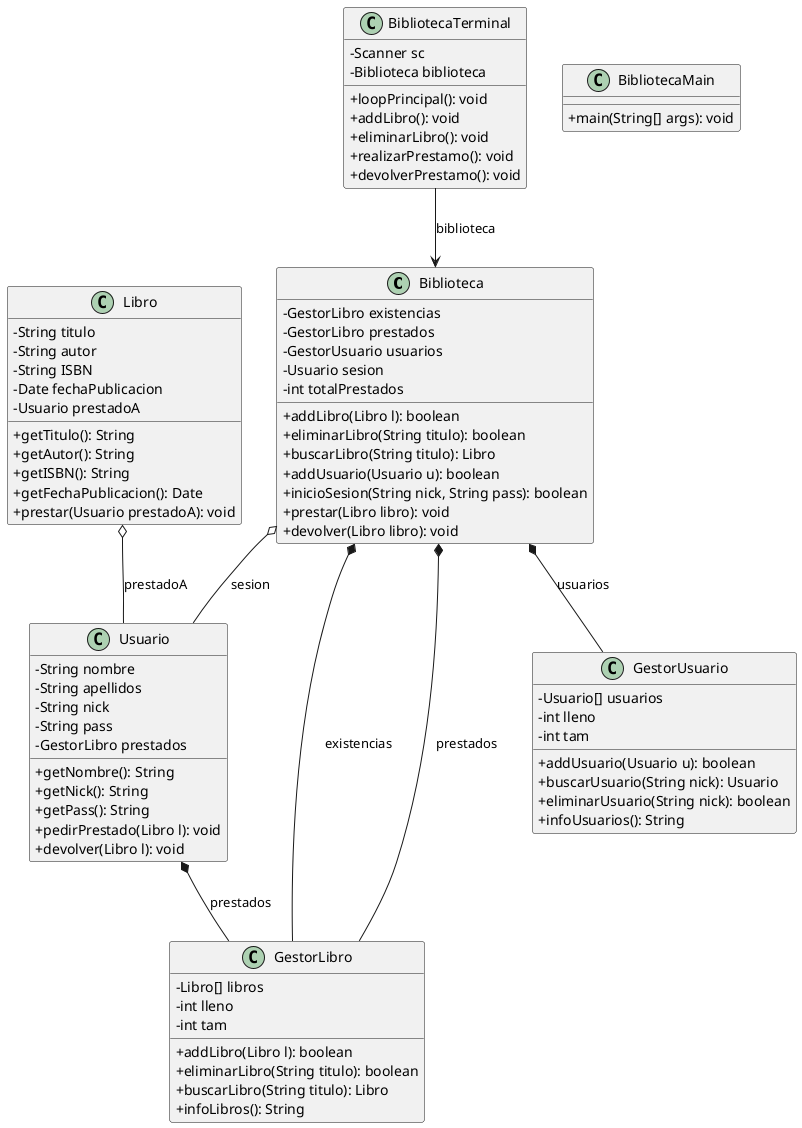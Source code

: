 @startuml
skinparam classAttributeIconSize 0

class Biblioteca {
    - GestorLibro existencias
    - GestorLibro prestados
    - GestorUsuario usuarios
    - Usuario sesion
    - int totalPrestados
    + addLibro(Libro l): boolean
    + eliminarLibro(String titulo): boolean
    + buscarLibro(String titulo): Libro
    + addUsuario(Usuario u): boolean
    + inicioSesion(String nick, String pass): boolean
    + prestar(Libro libro): void
    + devolver(Libro libro): void
}

class BibliotecaMain {
    + main(String[] args): void
}

class BibliotecaTerminal {
    - Scanner sc
    - Biblioteca biblioteca
    + loopPrincipal(): void
    + addLibro(): void
    + eliminarLibro(): void
    + realizarPrestamo(): void
    + devolverPrestamo(): void
}

class GestorLibro {
    - Libro[] libros
    - int lleno
    - int tam
    + addLibro(Libro l): boolean
    + eliminarLibro(String titulo): boolean
    + buscarLibro(String titulo): Libro
    + infoLibros(): String
}

class GestorUsuario {
    - Usuario[] usuarios
    - int lleno
    - int tam
    + addUsuario(Usuario u): boolean
    + buscarUsuario(String nick): Usuario
    + eliminarUsuario(String nick): boolean
    + infoUsuarios(): String
}

class Libro {
    - String titulo
    - String autor
    - String ISBN
    - Date fechaPublicacion
    - Usuario prestadoA
    + getTitulo(): String
    + getAutor(): String
    + getISBN(): String
    + getFechaPublicacion(): Date
    + prestar(Usuario prestadoA): void
}

class Usuario {
    - String nombre
    - String apellidos
    - String nick
    - String pass
    - GestorLibro prestados
    + getNombre(): String
    + getNick(): String
    + getPass(): String
    + pedirPrestado(Libro l): void
    + devolver(Libro l): void
}

' Relaciones con composición (♦)
Biblioteca *-- GestorLibro : existencias
Biblioteca *-- GestorLibro : prestados
Biblioteca *-- GestorUsuario : usuarios
Usuario *-- GestorLibro : prestados

' Relaciones con agregación (◇)
Biblioteca o-- Usuario : sesion
Libro o-- Usuario : prestadoA

' Asociación simple
BibliotecaTerminal --> Biblioteca : biblioteca

@enduml
